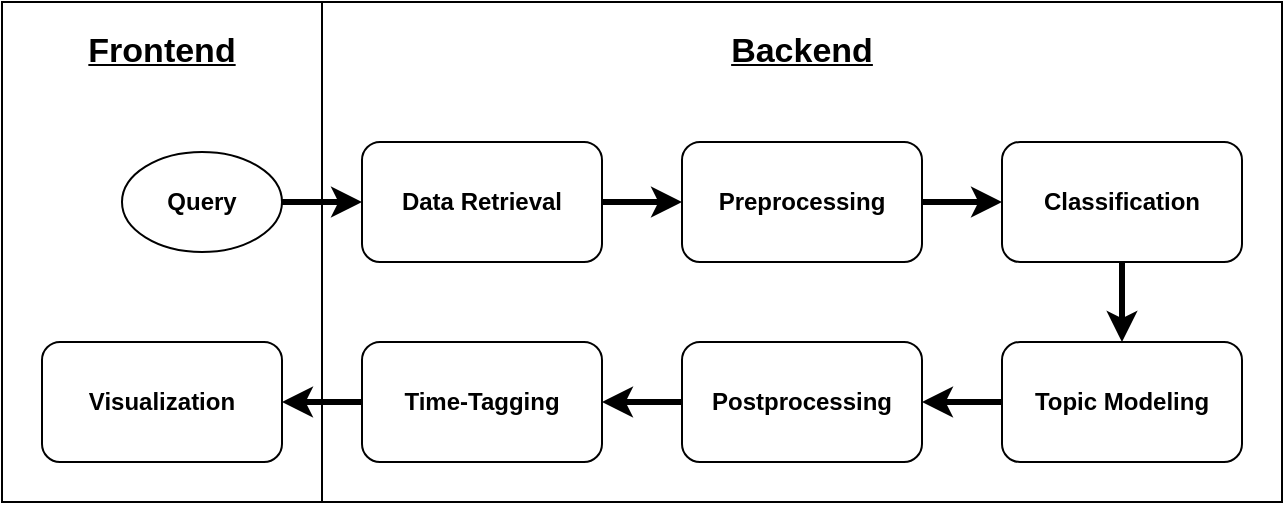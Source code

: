 <mxfile version="21.8.1" type="device">
  <diagram name="Page-1" id="fqgUaWCs7Lo9Ju1Ko43x">
    <mxGraphModel dx="989" dy="528" grid="1" gridSize="10" guides="1" tooltips="1" connect="1" arrows="1" fold="1" page="1" pageScale="1" pageWidth="850" pageHeight="1100" math="0" shadow="0">
      <root>
        <mxCell id="0" />
        <mxCell id="1" parent="0" />
        <mxCell id="JeNbulaq2RcSddtG1dQq-9" style="edgeStyle=orthogonalEdgeStyle;orthogonalLoop=1;jettySize=auto;html=1;exitX=1;exitY=0.5;exitDx=0;exitDy=0;entryX=0;entryY=0.5;entryDx=0;entryDy=0;strokeWidth=3;rounded=1;" edge="1" parent="1" source="JeNbulaq2RcSddtG1dQq-2" target="JeNbulaq2RcSddtG1dQq-3">
          <mxGeometry relative="1" as="geometry" />
        </mxCell>
        <mxCell id="JeNbulaq2RcSddtG1dQq-2" value="Data Retrieval" style="rounded=1;whiteSpace=wrap;html=1;fontStyle=1" vertex="1" parent="1">
          <mxGeometry x="320" y="240" width="120" height="60" as="geometry" />
        </mxCell>
        <mxCell id="JeNbulaq2RcSddtG1dQq-10" style="edgeStyle=orthogonalEdgeStyle;orthogonalLoop=1;jettySize=auto;html=1;exitX=1;exitY=0.5;exitDx=0;exitDy=0;entryX=0;entryY=0.5;entryDx=0;entryDy=0;strokeWidth=3;rounded=1;" edge="1" parent="1" source="JeNbulaq2RcSddtG1dQq-3" target="JeNbulaq2RcSddtG1dQq-4">
          <mxGeometry relative="1" as="geometry" />
        </mxCell>
        <mxCell id="JeNbulaq2RcSddtG1dQq-3" value="Preprocessing" style="rounded=1;whiteSpace=wrap;html=1;fontStyle=1" vertex="1" parent="1">
          <mxGeometry x="480" y="240" width="120" height="60" as="geometry" />
        </mxCell>
        <mxCell id="JeNbulaq2RcSddtG1dQq-11" style="edgeStyle=orthogonalEdgeStyle;orthogonalLoop=1;jettySize=auto;html=1;exitX=0.5;exitY=1;exitDx=0;exitDy=0;entryX=0.5;entryY=0;entryDx=0;entryDy=0;fontSize=11;strokeWidth=3;rounded=1;" edge="1" parent="1" source="JeNbulaq2RcSddtG1dQq-4" target="JeNbulaq2RcSddtG1dQq-5">
          <mxGeometry relative="1" as="geometry" />
        </mxCell>
        <mxCell id="JeNbulaq2RcSddtG1dQq-4" value="&lt;div&gt;Classification&lt;/div&gt;" style="rounded=1;whiteSpace=wrap;html=1;fontStyle=1" vertex="1" parent="1">
          <mxGeometry x="640" y="240" width="120" height="60" as="geometry" />
        </mxCell>
        <mxCell id="JeNbulaq2RcSddtG1dQq-12" style="edgeStyle=orthogonalEdgeStyle;orthogonalLoop=1;jettySize=auto;html=1;exitX=0;exitY=0.5;exitDx=0;exitDy=0;entryX=1;entryY=0.5;entryDx=0;entryDy=0;strokeWidth=3;rounded=1;" edge="1" parent="1" source="JeNbulaq2RcSddtG1dQq-5" target="JeNbulaq2RcSddtG1dQq-6">
          <mxGeometry relative="1" as="geometry" />
        </mxCell>
        <mxCell id="JeNbulaq2RcSddtG1dQq-5" value="&lt;div&gt;Topic Modeling&lt;br&gt;&lt;/div&gt;" style="rounded=1;whiteSpace=wrap;html=1;fontStyle=1" vertex="1" parent="1">
          <mxGeometry x="640" y="340" width="120" height="60" as="geometry" />
        </mxCell>
        <mxCell id="JeNbulaq2RcSddtG1dQq-13" style="edgeStyle=orthogonalEdgeStyle;orthogonalLoop=1;jettySize=auto;html=1;exitX=0;exitY=0.5;exitDx=0;exitDy=0;entryX=1;entryY=0.5;entryDx=0;entryDy=0;strokeWidth=3;rounded=1;" edge="1" parent="1" source="JeNbulaq2RcSddtG1dQq-6" target="JeNbulaq2RcSddtG1dQq-7">
          <mxGeometry relative="1" as="geometry" />
        </mxCell>
        <mxCell id="JeNbulaq2RcSddtG1dQq-6" value="&lt;div&gt;Postprocessing&lt;/div&gt;" style="rounded=1;whiteSpace=wrap;html=1;fontStyle=1" vertex="1" parent="1">
          <mxGeometry x="480" y="340" width="120" height="60" as="geometry" />
        </mxCell>
        <mxCell id="JeNbulaq2RcSddtG1dQq-14" style="edgeStyle=orthogonalEdgeStyle;orthogonalLoop=1;jettySize=auto;html=1;exitX=0;exitY=0.5;exitDx=0;exitDy=0;entryX=1;entryY=0.5;entryDx=0;entryDy=0;strokeWidth=3;rounded=1;" edge="1" parent="1" source="JeNbulaq2RcSddtG1dQq-7" target="JeNbulaq2RcSddtG1dQq-8">
          <mxGeometry relative="1" as="geometry" />
        </mxCell>
        <mxCell id="JeNbulaq2RcSddtG1dQq-7" value="&lt;div&gt;Time-Tagging&lt;/div&gt;" style="rounded=1;whiteSpace=wrap;html=1;fontStyle=1" vertex="1" parent="1">
          <mxGeometry x="320" y="340" width="120" height="60" as="geometry" />
        </mxCell>
        <mxCell id="JeNbulaq2RcSddtG1dQq-8" value="Visualization" style="rounded=1;whiteSpace=wrap;html=1;fontStyle=1" vertex="1" parent="1">
          <mxGeometry x="160" y="340" width="120" height="60" as="geometry" />
        </mxCell>
        <mxCell id="JeNbulaq2RcSddtG1dQq-18" style="edgeStyle=orthogonalEdgeStyle;rounded=0;orthogonalLoop=1;jettySize=auto;html=1;exitX=1;exitY=0.5;exitDx=0;exitDy=0;entryX=0;entryY=0.5;entryDx=0;entryDy=0;strokeWidth=3;" edge="1" parent="1" source="JeNbulaq2RcSddtG1dQq-17" target="JeNbulaq2RcSddtG1dQq-2">
          <mxGeometry relative="1" as="geometry" />
        </mxCell>
        <mxCell id="JeNbulaq2RcSddtG1dQq-17" value="&lt;b&gt;Query&lt;/b&gt;" style="ellipse;whiteSpace=wrap;html=1;" vertex="1" parent="1">
          <mxGeometry x="200" y="245" width="80" height="50" as="geometry" />
        </mxCell>
        <mxCell id="JeNbulaq2RcSddtG1dQq-19" value="" style="rounded=0;whiteSpace=wrap;html=1;fillColor=none;" vertex="1" parent="1">
          <mxGeometry x="140" y="170" width="160" height="250" as="geometry" />
        </mxCell>
        <mxCell id="JeNbulaq2RcSddtG1dQq-20" value="Frontend" style="text;html=1;strokeColor=none;fillColor=none;align=center;verticalAlign=middle;whiteSpace=wrap;rounded=0;fontStyle=5;fontSize=17;" vertex="1" parent="1">
          <mxGeometry x="140" y="180" width="160" height="30" as="geometry" />
        </mxCell>
        <mxCell id="JeNbulaq2RcSddtG1dQq-21" value="" style="rounded=0;whiteSpace=wrap;html=1;fillColor=none;" vertex="1" parent="1">
          <mxGeometry x="300" y="170" width="480" height="250" as="geometry" />
        </mxCell>
        <mxCell id="JeNbulaq2RcSddtG1dQq-22" value="Backend" style="text;html=1;strokeColor=none;fillColor=none;align=center;verticalAlign=middle;whiteSpace=wrap;rounded=0;fontStyle=5;fontSize=17;" vertex="1" parent="1">
          <mxGeometry x="300" y="180" width="480" height="30" as="geometry" />
        </mxCell>
      </root>
    </mxGraphModel>
  </diagram>
</mxfile>

